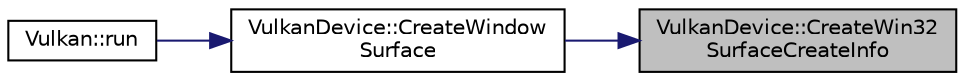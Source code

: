 digraph "VulkanDevice::CreateWin32SurfaceCreateInfo"
{
 // LATEX_PDF_SIZE
  edge [fontname="Helvetica",fontsize="10",labelfontname="Helvetica",labelfontsize="10"];
  node [fontname="Helvetica",fontsize="10",shape=record];
  rankdir="RL";
  Node1 [label="VulkanDevice::CreateWin32\lSurfaceCreateInfo",height=0.2,width=0.4,color="black", fillcolor="grey75", style="filled", fontcolor="black",tooltip=" "];
  Node1 -> Node2 [dir="back",color="midnightblue",fontsize="10",style="solid",fontname="Helvetica"];
  Node2 [label="VulkanDevice::CreateWindow\lSurface",height=0.2,width=0.4,color="black", fillcolor="white", style="filled",URL="$class_vulkan_device.html#a32e83bf0f65df54d099db3d8d1abca9a",tooltip=" "];
  Node2 -> Node3 [dir="back",color="midnightblue",fontsize="10",style="solid",fontname="Helvetica"];
  Node3 [label="Vulkan::run",height=0.2,width=0.4,color="black", fillcolor="white", style="filled",URL="$class_vulkan.html#a907b374b775bdfef3a85993ba8d75115",tooltip=" "];
}
